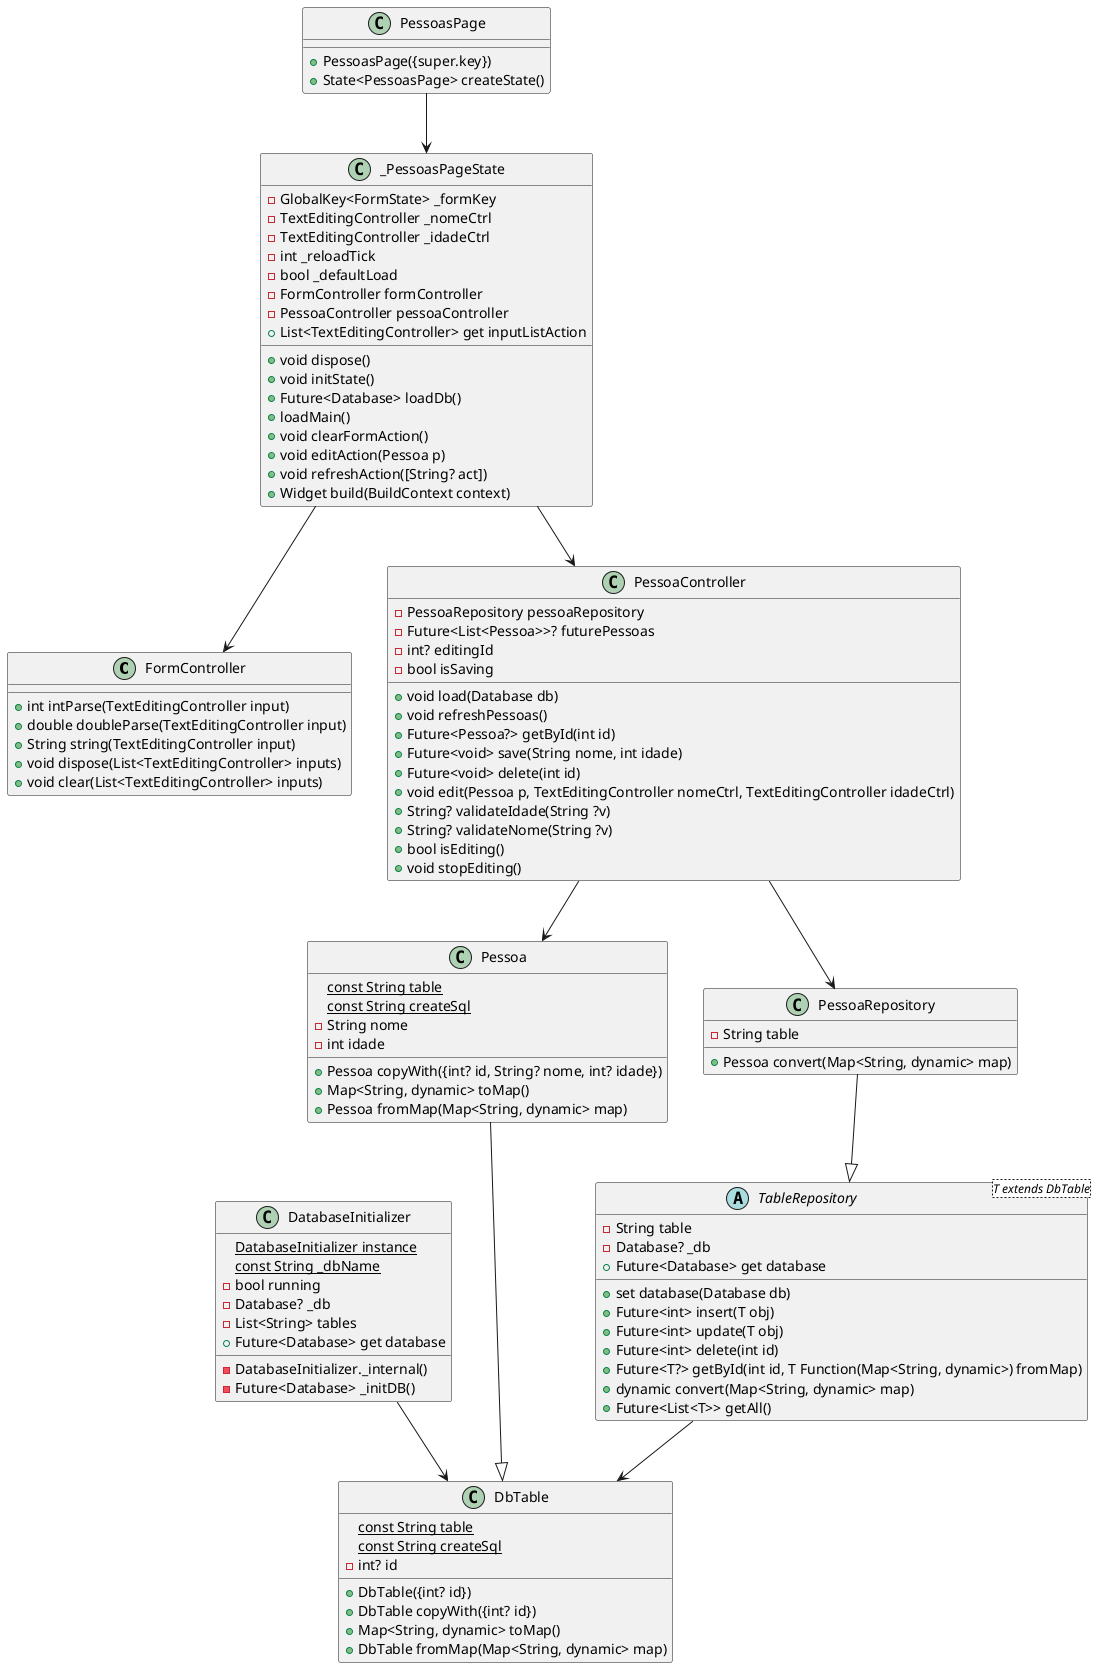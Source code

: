 @startuml

class FormController {
  + int intParse(TextEditingController input)
  + double doubleParse(TextEditingController input)
  + String string(TextEditingController input)
  + void dispose(List<TextEditingController> inputs)
  + void clear(List<TextEditingController> inputs)
}

class PessoaController {
  - PessoaRepository pessoaRepository
  - Future<List<Pessoa>>? futurePessoas
  - int? editingId
  - bool isSaving
  + void load(Database db)
  + void refreshPessoas()
  + Future<Pessoa?> getById(int id)
  + Future<void> save(String nome, int idade)
  + Future<void> delete(int id)
  + void edit(Pessoa p, TextEditingController nomeCtrl, TextEditingController idadeCtrl)
  + String? validateIdade(String ?v)
  + String? validateNome(String ?v)
  + bool isEditing()
  + void stopEditing()
}

class DbTable {
  {static} const String table
  {static} const String createSql
  - int? id
  + DbTable({int? id})
  + DbTable copyWith({int? id})
  + Map<String, dynamic> toMap()
  + DbTable fromMap(Map<String, dynamic> map)
}

class Pessoa {
  {static} const String table
  {static} const String createSql
  - String nome
  - int idade
  + Pessoa copyWith({int? id, String? nome, int? idade})
  + Map<String, dynamic> toMap()
  + Pessoa fromMap(Map<String, dynamic> map)
}

class DatabaseInitializer {
  - DatabaseInitializer._internal()
  {static} DatabaseInitializer instance
  {static} const String _dbName
  - bool running
  - Database? _db
  - List<String> tables
  + Future<Database> get database
  - Future<Database> _initDB()
}

abstract class TableRepository<T extends DbTable> {
  - String table
  - Database? _db
  + Future<Database> get database
  + set database(Database db)
  + Future<int> insert(T obj)
  + Future<int> update(T obj)
  + Future<int> delete(int id)
  + Future<T?> getById(int id, T Function(Map<String, dynamic>) fromMap)
  + dynamic convert(Map<String, dynamic> map)
  + Future<List<T>> getAll()
}

class PessoaRepository {
  - String table
  + Pessoa convert(Map<String, dynamic> map)
}

class PessoasPage {
  + PessoasPage({super.key})
  + State<PessoasPage> createState()
}

class _PessoasPageState {
  - GlobalKey<FormState> _formKey
  - TextEditingController _nomeCtrl
  - TextEditingController _idadeCtrl
  - int _reloadTick
  - bool _defaultLoad
  - FormController formController
  - PessoaController pessoaController
  + List<TextEditingController> get inputListAction
  + void dispose()
  + void initState()
  + Future<Database> loadDb()
  + loadMain()
  + void clearFormAction()
  + void editAction(Pessoa p)
  + void refreshAction([String? act])
  + Widget build(BuildContext context)
}

Pessoa --|> DbTable
PessoaRepository --|> TableRepository
PessoaController --> PessoaRepository
_PessoasPageState --> PessoaController
_PessoasPageState --> FormController
PessoasPage --> _PessoasPageState
DatabaseInitializer --> DbTable
PessoaController --> Pessoa
TableRepository --> DbTable

@enduml
